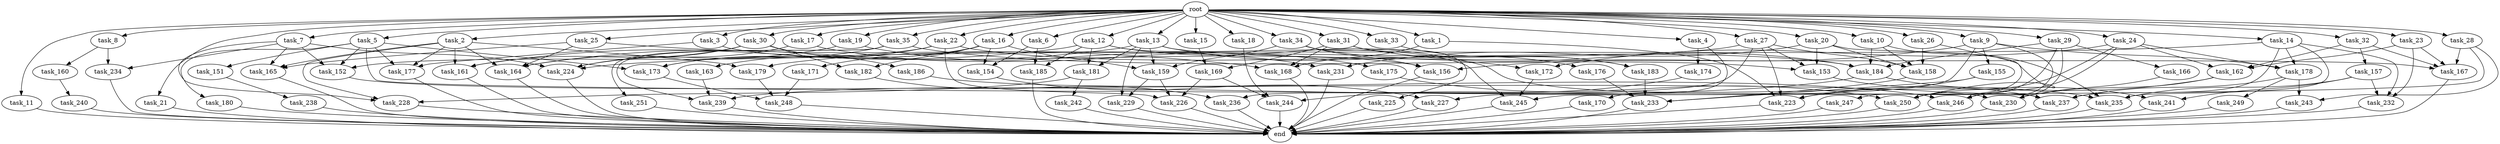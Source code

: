 digraph G {
  task_8 [size="102.400000"];
  task_239 [size="127990025420.800003"];
  task_173 [size="158913789952.000000"];
  task_158 [size="149464861900.800018"];
  task_17 [size="102.400000"];
  root [size="0.000000"];
  task_223 [size="108233175859.200012"];
  task_242 [size="7730941132.800000"];
  task_157 [size="42090679500.800003"];
  task_11 [size="102.400000"];
  task_161 [size="121977071206.400009"];
  task_159 [size="108233175859.200012"];
  task_26 [size="102.400000"];
  task_15 [size="102.400000"];
  task_251 [size="3435973836.800000"];
  task_167 [size="79027398246.400009"];
  task_227 [size="15461882265.600000"];
  task_166 [size="69578470195.199997"];
  task_177 [size="170080704921.600006"];
  task_33 [size="102.400000"];
  task_186 [size="30923764531.200001"];
  task_7 [size="102.400000"];
  task_181 [size="29205777612.800003"];
  task_231 [size="111669149696.000000"];
  task_241 [size="139156940390.399994"];
  task_233 [size="199286482534.400024"];
  task_176 [size="69578470195.199997"];
  task_225 [size="69578470195.199997"];
  task_13 [size="102.400000"];
  task_153 [size="53257594470.400002"];
  task_30 [size="102.400000"];
  task_5 [size="102.400000"];
  task_183 [size="139156940390.399994"];
  task_6 [size="102.400000"];
  task_184 [size="310955632230.400024"];
  task_240 [size="21474836480.000000"];
  task_22 [size="102.400000"];
  task_169 [size="100502234726.400009"];
  task_3 [size="102.400000"];
  task_179 [size="77309411328.000000"];
  task_234 [size="49821620633.600006"];
  task_164 [size="153759829196.800018"];
  task_236 [size="11166914969.600000"];
  task_230 [size="158913789952.000000"];
  task_162 [size="135720966553.600006"];
  task_35 [size="102.400000"];
  task_16 [size="102.400000"];
  task_154 [size="38654705664.000000"];
  task_175 [size="21474836480.000000"];
  task_224 [size="146028888064.000000"];
  task_155 [size="7730941132.800000"];
  task_160 [size="7730941132.800000"];
  task_182 [size="61847529062.400002"];
  task_245 [size="73873437491.199997"];
  task_21 [size="102.400000"];
  task_18 [size="102.400000"];
  task_180 [size="69578470195.199997"];
  task_31 [size="102.400000"];
  task_244 [size="155477816115.200012"];
  task_9 [size="102.400000"];
  task_237 [size="146028888064.000000"];
  task_168 [size="179529632972.800018"];
  task_28 [size="102.400000"];
  task_174 [size="7730941132.800000"];
  task_247 [size="13743895347.200001"];
  task_29 [size="102.400000"];
  task_185 [size="29205777612.800003"];
  task_34 [size="102.400000"];
  task_10 [size="102.400000"];
  task_163 [size="30923764531.200001"];
  task_178 [size="97066260889.600006"];
  task_2 [size="102.400000"];
  task_171 [size="30923764531.200001"];
  end [size="0.000000"];
  task_228 [size="119400090828.800003"];
  task_14 [size="102.400000"];
  task_156 [size="108233175859.200012"];
  task_151 [size="69578470195.199997"];
  task_24 [size="102.400000"];
  task_243 [size="52398601011.200005"];
  task_19 [size="102.400000"];
  task_226 [size="225056286310.400024"];
  task_32 [size="102.400000"];
  task_170 [size="7730941132.800000"];
  task_25 [size="102.400000"];
  task_4 [size="102.400000"];
  task_235 [size="180388626432.000000"];
  task_27 [size="102.400000"];
  task_232 [size="80745385164.800003"];
  task_229 [size="77309411328.000000"];
  task_23 [size="102.400000"];
  task_12 [size="102.400000"];
  task_165 [size="166644731084.800018"];
  task_1 [size="102.400000"];
  task_152 [size="197568495616.000000"];
  task_249 [size="30923764531.200001"];
  task_172 [size="93630287052.800003"];
  task_250 [size="211312390963.200012"];
  task_246 [size="166644731084.800018"];
  task_20 [size="102.400000"];
  task_238 [size="21474836480.000000"];
  task_248 [size="186401580646.400024"];

  task_8 -> task_160 [size="75497472.000000"];
  task_8 -> task_234 [size="75497472.000000"];
  task_239 -> end [size="1.000000"];
  task_173 -> task_248 [size="679477248.000000"];
  task_158 -> task_233 [size="536870912.000000"];
  task_17 -> task_231 [size="679477248.000000"];
  task_17 -> task_224 [size="679477248.000000"];
  root -> task_8 [size="1.000000"];
  root -> task_14 [size="1.000000"];
  root -> task_24 [size="1.000000"];
  root -> task_13 [size="1.000000"];
  root -> task_17 [size="1.000000"];
  root -> task_21 [size="1.000000"];
  root -> task_18 [size="1.000000"];
  root -> task_22 [size="1.000000"];
  root -> task_31 [size="1.000000"];
  root -> task_9 [size="1.000000"];
  root -> task_5 [size="1.000000"];
  root -> task_32 [size="1.000000"];
  root -> task_26 [size="1.000000"];
  root -> task_15 [size="1.000000"];
  root -> task_6 [size="1.000000"];
  root -> task_4 [size="1.000000"];
  root -> task_29 [size="1.000000"];
  root -> task_30 [size="1.000000"];
  root -> task_34 [size="1.000000"];
  root -> task_3 [size="1.000000"];
  root -> task_19 [size="1.000000"];
  root -> task_10 [size="1.000000"];
  root -> task_23 [size="1.000000"];
  root -> task_12 [size="1.000000"];
  root -> task_1 [size="1.000000"];
  root -> task_33 [size="1.000000"];
  root -> task_2 [size="1.000000"];
  root -> task_25 [size="1.000000"];
  root -> task_20 [size="1.000000"];
  root -> task_35 [size="1.000000"];
  root -> task_7 [size="1.000000"];
  root -> task_27 [size="1.000000"];
  root -> task_11 [size="1.000000"];
  root -> task_28 [size="1.000000"];
  root -> task_16 [size="1.000000"];
  task_223 -> end [size="1.000000"];
  task_242 -> end [size="1.000000"];
  task_157 -> task_235 [size="679477248.000000"];
  task_157 -> task_241 [size="679477248.000000"];
  task_157 -> task_232 [size="679477248.000000"];
  task_11 -> end [size="1.000000"];
  task_161 -> end [size="1.000000"];
  task_159 -> task_229 [size="679477248.000000"];
  task_159 -> task_226 [size="679477248.000000"];
  task_26 -> task_247 [size="134217728.000000"];
  task_26 -> task_158 [size="134217728.000000"];
  task_15 -> task_169 [size="301989888.000000"];
  task_251 -> end [size="1.000000"];
  task_167 -> end [size="1.000000"];
  task_227 -> end [size="1.000000"];
  task_166 -> task_230 [size="301989888.000000"];
  task_177 -> end [size="1.000000"];
  task_33 -> task_183 [size="679477248.000000"];
  task_186 -> task_246 [size="33554432.000000"];
  task_7 -> task_228 [size="411041792.000000"];
  task_7 -> task_165 [size="411041792.000000"];
  task_7 -> task_224 [size="411041792.000000"];
  task_7 -> task_234 [size="411041792.000000"];
  task_7 -> task_152 [size="411041792.000000"];
  task_181 -> task_242 [size="75497472.000000"];
  task_181 -> task_228 [size="75497472.000000"];
  task_231 -> end [size="1.000000"];
  task_241 -> end [size="1.000000"];
  task_233 -> end [size="1.000000"];
  task_176 -> task_233 [size="536870912.000000"];
  task_225 -> end [size="1.000000"];
  task_13 -> task_172 [size="75497472.000000"];
  task_13 -> task_167 [size="75497472.000000"];
  task_13 -> task_159 [size="75497472.000000"];
  task_13 -> task_229 [size="75497472.000000"];
  task_13 -> task_164 [size="75497472.000000"];
  task_13 -> task_181 [size="75497472.000000"];
  task_153 -> task_237 [size="411041792.000000"];
  task_30 -> task_161 [size="301989888.000000"];
  task_30 -> task_186 [size="301989888.000000"];
  task_30 -> task_224 [size="301989888.000000"];
  task_30 -> task_182 [size="301989888.000000"];
  task_5 -> task_237 [size="679477248.000000"];
  task_5 -> task_151 [size="679477248.000000"];
  task_5 -> task_173 [size="679477248.000000"];
  task_5 -> task_180 [size="679477248.000000"];
  task_5 -> task_177 [size="679477248.000000"];
  task_5 -> task_152 [size="679477248.000000"];
  task_183 -> task_233 [size="838860800.000000"];
  task_6 -> task_154 [size="75497472.000000"];
  task_6 -> task_185 [size="75497472.000000"];
  task_184 -> task_239 [size="679477248.000000"];
  task_184 -> task_241 [size="679477248.000000"];
  task_240 -> end [size="1.000000"];
  task_22 -> task_184 [size="838860800.000000"];
  task_22 -> task_152 [size="838860800.000000"];
  task_22 -> task_226 [size="838860800.000000"];
  task_22 -> task_173 [size="838860800.000000"];
  task_169 -> task_226 [size="679477248.000000"];
  task_169 -> task_244 [size="679477248.000000"];
  task_3 -> task_156 [size="301989888.000000"];
  task_3 -> task_177 [size="301989888.000000"];
  task_179 -> task_248 [size="838860800.000000"];
  task_234 -> end [size="1.000000"];
  task_164 -> end [size="1.000000"];
  task_236 -> end [size="1.000000"];
  task_230 -> end [size="1.000000"];
  task_162 -> task_230 [size="411041792.000000"];
  task_162 -> task_223 [size="411041792.000000"];
  task_35 -> task_153 [size="33554432.000000"];
  task_35 -> task_239 [size="33554432.000000"];
  task_35 -> task_173 [size="33554432.000000"];
  task_35 -> task_251 [size="33554432.000000"];
  task_16 -> task_154 [size="301989888.000000"];
  task_16 -> task_159 [size="301989888.000000"];
  task_16 -> task_182 [size="301989888.000000"];
  task_16 -> task_171 [size="301989888.000000"];
  task_16 -> task_163 [size="301989888.000000"];
  task_154 -> task_227 [size="75497472.000000"];
  task_175 -> task_250 [size="134217728.000000"];
  task_224 -> end [size="1.000000"];
  task_155 -> task_233 [size="33554432.000000"];
  task_155 -> task_223 [size="33554432.000000"];
  task_160 -> task_240 [size="209715200.000000"];
  task_182 -> task_236 [size="33554432.000000"];
  task_245 -> end [size="1.000000"];
  task_21 -> end [size="1.000000"];
  task_18 -> task_244 [size="536870912.000000"];
  task_180 -> end [size="1.000000"];
  task_31 -> task_184 [size="679477248.000000"];
  task_31 -> task_169 [size="679477248.000000"];
  task_31 -> task_168 [size="679477248.000000"];
  task_31 -> task_183 [size="679477248.000000"];
  task_244 -> end [size="1.000000"];
  task_9 -> task_155 [size="75497472.000000"];
  task_9 -> task_227 [size="75497472.000000"];
  task_9 -> task_178 [size="75497472.000000"];
  task_9 -> task_156 [size="75497472.000000"];
  task_9 -> task_246 [size="75497472.000000"];
  task_237 -> end [size="1.000000"];
  task_168 -> end [size="1.000000"];
  task_28 -> task_245 [size="209715200.000000"];
  task_28 -> task_167 [size="209715200.000000"];
  task_28 -> task_243 [size="209715200.000000"];
  task_174 -> task_244 [size="301989888.000000"];
  task_247 -> end [size="1.000000"];
  task_29 -> task_184 [size="679477248.000000"];
  task_29 -> task_166 [size="679477248.000000"];
  task_29 -> task_250 [size="679477248.000000"];
  task_29 -> task_246 [size="679477248.000000"];
  task_185 -> end [size="1.000000"];
  task_34 -> task_159 [size="679477248.000000"];
  task_34 -> task_156 [size="679477248.000000"];
  task_34 -> task_176 [size="679477248.000000"];
  task_34 -> task_225 [size="679477248.000000"];
  task_10 -> task_235 [size="838860800.000000"];
  task_10 -> task_184 [size="838860800.000000"];
  task_10 -> task_158 [size="838860800.000000"];
  task_163 -> task_239 [size="536870912.000000"];
  task_178 -> task_249 [size="301989888.000000"];
  task_178 -> task_237 [size="301989888.000000"];
  task_178 -> task_243 [size="301989888.000000"];
  task_2 -> task_179 [size="679477248.000000"];
  task_2 -> task_164 [size="679477248.000000"];
  task_2 -> task_161 [size="679477248.000000"];
  task_2 -> task_228 [size="679477248.000000"];
  task_2 -> task_177 [size="679477248.000000"];
  task_2 -> task_165 [size="679477248.000000"];
  task_171 -> task_248 [size="301989888.000000"];
  task_228 -> end [size="1.000000"];
  task_14 -> task_235 [size="33554432.000000"];
  task_14 -> task_237 [size="33554432.000000"];
  task_14 -> task_224 [size="33554432.000000"];
  task_14 -> task_178 [size="33554432.000000"];
  task_14 -> task_232 [size="33554432.000000"];
  task_156 -> end [size="1.000000"];
  task_151 -> task_238 [size="209715200.000000"];
  task_24 -> task_172 [size="838860800.000000"];
  task_24 -> task_162 [size="838860800.000000"];
  task_24 -> task_250 [size="838860800.000000"];
  task_24 -> task_178 [size="838860800.000000"];
  task_24 -> task_246 [size="838860800.000000"];
  task_243 -> end [size="1.000000"];
  task_19 -> task_175 [size="209715200.000000"];
  task_19 -> task_164 [size="209715200.000000"];
  task_226 -> end [size="1.000000"];
  task_32 -> task_162 [size="411041792.000000"];
  task_32 -> task_157 [size="411041792.000000"];
  task_32 -> task_167 [size="411041792.000000"];
  task_170 -> end [size="1.000000"];
  task_25 -> task_165 [size="536870912.000000"];
  task_25 -> task_168 [size="536870912.000000"];
  task_25 -> task_164 [size="536870912.000000"];
  task_4 -> task_170 [size="75497472.000000"];
  task_4 -> task_174 [size="75497472.000000"];
  task_235 -> end [size="1.000000"];
  task_27 -> task_153 [size="75497472.000000"];
  task_27 -> task_236 [size="75497472.000000"];
  task_27 -> task_158 [size="75497472.000000"];
  task_27 -> task_179 [size="75497472.000000"];
  task_27 -> task_223 [size="75497472.000000"];
  task_232 -> end [size="1.000000"];
  task_229 -> end [size="1.000000"];
  task_23 -> task_162 [size="75497472.000000"];
  task_23 -> task_167 [size="75497472.000000"];
  task_23 -> task_232 [size="75497472.000000"];
  task_12 -> task_161 [size="209715200.000000"];
  task_12 -> task_181 [size="209715200.000000"];
  task_12 -> task_245 [size="209715200.000000"];
  task_12 -> task_185 [size="209715200.000000"];
  task_12 -> task_235 [size="209715200.000000"];
  task_165 -> end [size="1.000000"];
  task_1 -> task_168 [size="536870912.000000"];
  task_1 -> task_223 [size="536870912.000000"];
  task_152 -> task_230 [size="838860800.000000"];
  task_249 -> end [size="1.000000"];
  task_172 -> task_245 [size="301989888.000000"];
  task_250 -> end [size="1.000000"];
  task_246 -> end [size="1.000000"];
  task_20 -> task_153 [size="411041792.000000"];
  task_20 -> task_231 [size="411041792.000000"];
  task_20 -> task_250 [size="411041792.000000"];
  task_20 -> task_158 [size="411041792.000000"];
  task_238 -> end [size="1.000000"];
  task_248 -> end [size="1.000000"];
}
